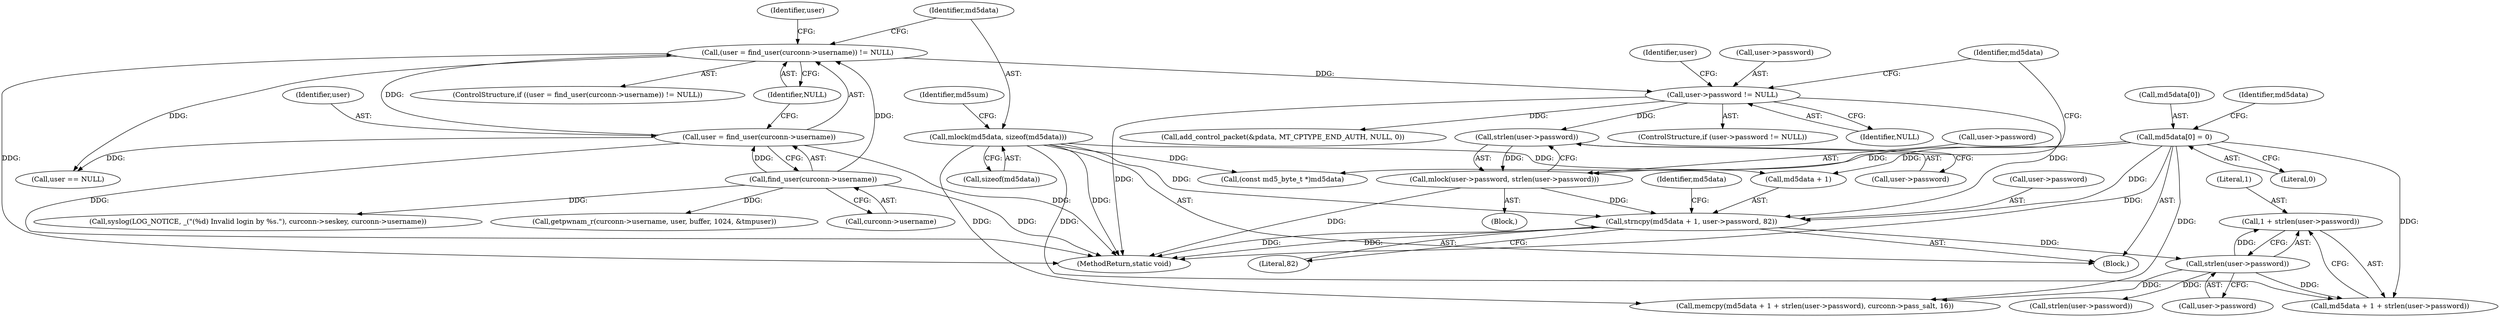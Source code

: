 digraph "1_MAC-Telnet_b69d11727d4f0f8cf719c79e3fb700f55ca03e9a_2@del" {
"1000186" [label="(Call,1 + strlen(user->password))"];
"1000188" [label="(Call,strlen(user->password))"];
"1000175" [label="(Call,strncpy(md5data + 1, user->password, 82))"];
"1000147" [label="(Call,mlock(md5data, sizeof(md5data)))"];
"1000170" [label="(Call,md5data[0] = 0)"];
"1000156" [label="(Call,user->password != NULL)"];
"1000137" [label="(Call,(user = find_user(curconn->username)) != NULL)"];
"1000138" [label="(Call,user = find_user(curconn->username))"];
"1000140" [label="(Call,find_user(curconn->username))"];
"1000162" [label="(Call,mlock(user->password, strlen(user->password)))"];
"1000166" [label="(Call,strlen(user->password))"];
"1000187" [label="(Literal,1)"];
"1000149" [label="(Call,sizeof(md5data))"];
"1000145" [label="(Block,)"];
"1000176" [label="(Call,md5data + 1)"];
"1000276" [label="(Call,syslog(LOG_NOTICE, _(\"(%d) Invalid login by %s.\"), curconn->seskey, curconn->username))"];
"1000163" [label="(Call,user->password)"];
"1000170" [label="(Call,md5data[0] = 0)"];
"1000202" [label="(Call,(const md5_byte_t *)md5data)"];
"1000162" [label="(Call,mlock(user->password, strlen(user->password)))"];
"1000138" [label="(Call,user = find_user(curconn->username))"];
"1000172" [label="(Identifier,md5data)"];
"1000189" [label="(Call,user->password)"];
"1000175" [label="(Call,strncpy(md5data + 1, user->password, 82))"];
"1000397" [label="(Call,getpwnam_r(curconn->username, user, buffer, 1024, &tmpuser))"];
"1000144" [label="(Identifier,NULL)"];
"1000160" [label="(Identifier,NULL)"];
"1000171" [label="(Call,md5data[0])"];
"1000164" [label="(Identifier,user)"];
"1000140" [label="(Call,find_user(curconn->username))"];
"1000147" [label="(Call,mlock(md5data, sizeof(md5data)))"];
"1000184" [label="(Call,md5data + 1 + strlen(user->password))"];
"1000136" [label="(ControlStructure,if ((user = find_user(curconn->username)) != NULL))"];
"1000156" [label="(Call,user->password != NULL)"];
"1000161" [label="(Block,)"];
"1000166" [label="(Call,strlen(user->password))"];
"1000167" [label="(Call,user->password)"];
"1000137" [label="(Call,(user = find_user(curconn->username)) != NULL)"];
"1000188" [label="(Call,strlen(user->password))"];
"1000264" [label="(Call,user == NULL)"];
"1000186" [label="(Call,1 + strlen(user->password))"];
"1000141" [label="(Call,curconn->username)"];
"1000152" [label="(Identifier,md5sum)"];
"1000244" [label="(Call,add_control_packet(&pdata, MT_CPTYPE_END_AUTH, NULL, 0))"];
"1000139" [label="(Identifier,user)"];
"1000693" [label="(MethodReturn,static void)"];
"1000148" [label="(Identifier,md5data)"];
"1000265" [label="(Identifier,user)"];
"1000206" [label="(Call,strlen(user->password))"];
"1000177" [label="(Identifier,md5data)"];
"1000179" [label="(Call,user->password)"];
"1000157" [label="(Call,user->password)"];
"1000174" [label="(Literal,0)"];
"1000182" [label="(Literal,82)"];
"1000185" [label="(Identifier,md5data)"];
"1000155" [label="(ControlStructure,if (user->password != NULL))"];
"1000183" [label="(Call,memcpy(md5data + 1 + strlen(user->password), curconn->pass_salt, 16))"];
"1000186" -> "1000184"  [label="AST: "];
"1000186" -> "1000188"  [label="CFG: "];
"1000187" -> "1000186"  [label="AST: "];
"1000188" -> "1000186"  [label="AST: "];
"1000184" -> "1000186"  [label="CFG: "];
"1000188" -> "1000186"  [label="DDG: "];
"1000188" -> "1000189"  [label="CFG: "];
"1000189" -> "1000188"  [label="AST: "];
"1000188" -> "1000183"  [label="DDG: "];
"1000188" -> "1000184"  [label="DDG: "];
"1000175" -> "1000188"  [label="DDG: "];
"1000188" -> "1000206"  [label="DDG: "];
"1000175" -> "1000145"  [label="AST: "];
"1000175" -> "1000182"  [label="CFG: "];
"1000176" -> "1000175"  [label="AST: "];
"1000179" -> "1000175"  [label="AST: "];
"1000182" -> "1000175"  [label="AST: "];
"1000185" -> "1000175"  [label="CFG: "];
"1000175" -> "1000693"  [label="DDG: "];
"1000175" -> "1000693"  [label="DDG: "];
"1000147" -> "1000175"  [label="DDG: "];
"1000170" -> "1000175"  [label="DDG: "];
"1000156" -> "1000175"  [label="DDG: "];
"1000162" -> "1000175"  [label="DDG: "];
"1000147" -> "1000145"  [label="AST: "];
"1000147" -> "1000149"  [label="CFG: "];
"1000148" -> "1000147"  [label="AST: "];
"1000149" -> "1000147"  [label="AST: "];
"1000152" -> "1000147"  [label="CFG: "];
"1000147" -> "1000693"  [label="DDG: "];
"1000147" -> "1000176"  [label="DDG: "];
"1000147" -> "1000183"  [label="DDG: "];
"1000147" -> "1000184"  [label="DDG: "];
"1000147" -> "1000202"  [label="DDG: "];
"1000170" -> "1000145"  [label="AST: "];
"1000170" -> "1000174"  [label="CFG: "];
"1000171" -> "1000170"  [label="AST: "];
"1000174" -> "1000170"  [label="AST: "];
"1000177" -> "1000170"  [label="CFG: "];
"1000170" -> "1000693"  [label="DDG: "];
"1000170" -> "1000176"  [label="DDG: "];
"1000170" -> "1000183"  [label="DDG: "];
"1000170" -> "1000184"  [label="DDG: "];
"1000170" -> "1000202"  [label="DDG: "];
"1000156" -> "1000155"  [label="AST: "];
"1000156" -> "1000160"  [label="CFG: "];
"1000157" -> "1000156"  [label="AST: "];
"1000160" -> "1000156"  [label="AST: "];
"1000164" -> "1000156"  [label="CFG: "];
"1000172" -> "1000156"  [label="CFG: "];
"1000156" -> "1000693"  [label="DDG: "];
"1000137" -> "1000156"  [label="DDG: "];
"1000156" -> "1000166"  [label="DDG: "];
"1000156" -> "1000244"  [label="DDG: "];
"1000137" -> "1000136"  [label="AST: "];
"1000137" -> "1000144"  [label="CFG: "];
"1000138" -> "1000137"  [label="AST: "];
"1000144" -> "1000137"  [label="AST: "];
"1000148" -> "1000137"  [label="CFG: "];
"1000265" -> "1000137"  [label="CFG: "];
"1000137" -> "1000693"  [label="DDG: "];
"1000138" -> "1000137"  [label="DDG: "];
"1000140" -> "1000137"  [label="DDG: "];
"1000137" -> "1000264"  [label="DDG: "];
"1000138" -> "1000140"  [label="CFG: "];
"1000139" -> "1000138"  [label="AST: "];
"1000140" -> "1000138"  [label="AST: "];
"1000144" -> "1000138"  [label="CFG: "];
"1000138" -> "1000693"  [label="DDG: "];
"1000138" -> "1000693"  [label="DDG: "];
"1000140" -> "1000138"  [label="DDG: "];
"1000138" -> "1000264"  [label="DDG: "];
"1000140" -> "1000141"  [label="CFG: "];
"1000141" -> "1000140"  [label="AST: "];
"1000140" -> "1000693"  [label="DDG: "];
"1000140" -> "1000276"  [label="DDG: "];
"1000140" -> "1000397"  [label="DDG: "];
"1000162" -> "1000161"  [label="AST: "];
"1000162" -> "1000166"  [label="CFG: "];
"1000163" -> "1000162"  [label="AST: "];
"1000166" -> "1000162"  [label="AST: "];
"1000172" -> "1000162"  [label="CFG: "];
"1000162" -> "1000693"  [label="DDG: "];
"1000166" -> "1000162"  [label="DDG: "];
"1000166" -> "1000167"  [label="CFG: "];
"1000167" -> "1000166"  [label="AST: "];
}
